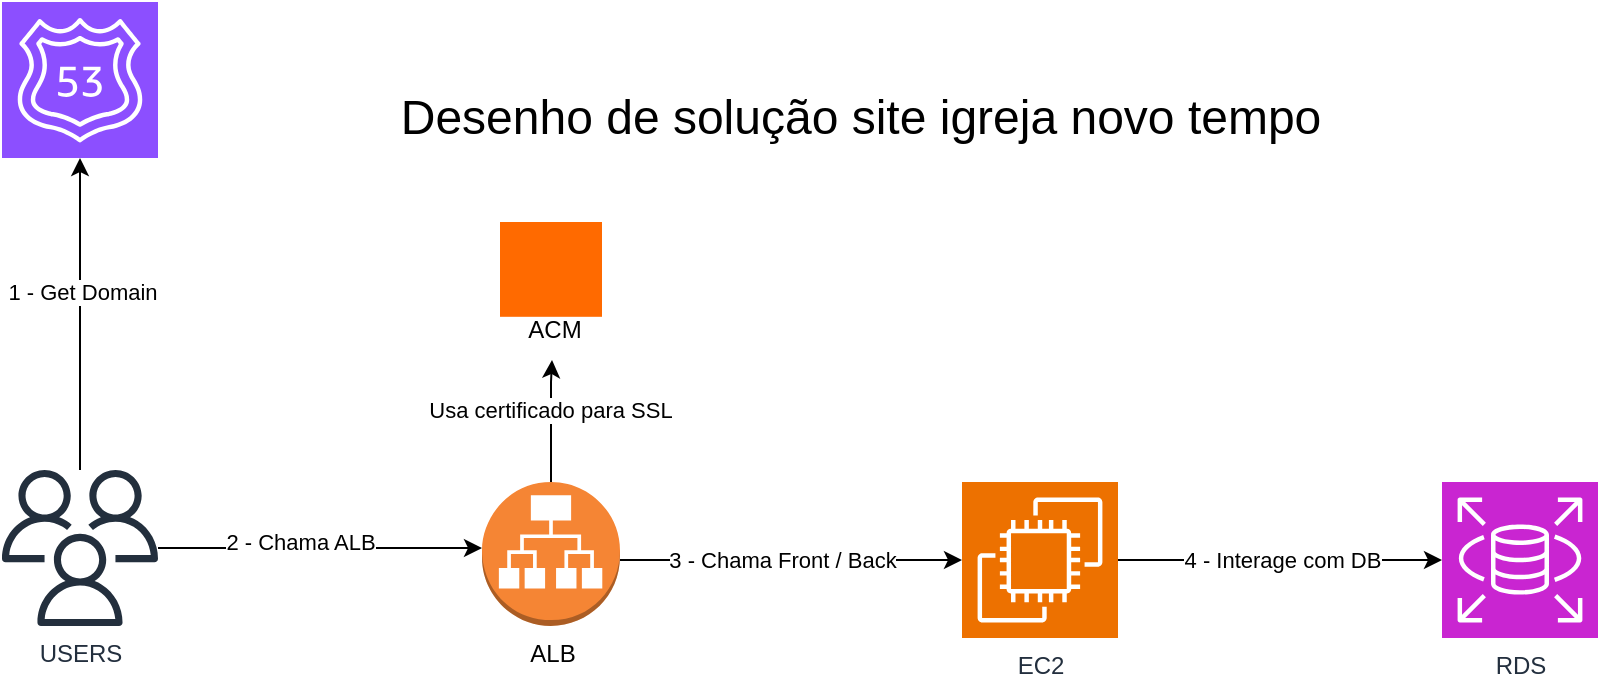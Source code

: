 <mxfile version="27.0.4">
  <diagram name="Página-1" id="sVW-ZdJ0n1St3ifNVHTL">
    <mxGraphModel dx="2648" dy="672" grid="1" gridSize="10" guides="1" tooltips="1" connect="1" arrows="1" fold="1" page="1" pageScale="1" pageWidth="583" pageHeight="827" math="0" shadow="0">
      <root>
        <mxCell id="0" />
        <mxCell id="1" parent="0" />
        <mxCell id="4TLXDdViqweOG8OBOoL9-1" value="EC2" style="sketch=0;points=[[0,0,0],[0.25,0,0],[0.5,0,0],[0.75,0,0],[1,0,0],[0,1,0],[0.25,1,0],[0.5,1,0],[0.75,1,0],[1,1,0],[0,0.25,0],[0,0.5,0],[0,0.75,0],[1,0.25,0],[1,0.5,0],[1,0.75,0]];outlineConnect=0;fontColor=#232F3E;fillColor=#ED7100;strokeColor=#ffffff;dashed=0;verticalLabelPosition=bottom;verticalAlign=top;align=center;html=1;fontSize=12;fontStyle=0;aspect=fixed;shape=mxgraph.aws4.resourceIcon;resIcon=mxgraph.aws4.ec2;" vertex="1" parent="1">
          <mxGeometry y="280" width="78" height="78" as="geometry" />
        </mxCell>
        <mxCell id="4TLXDdViqweOG8OBOoL9-8" style="edgeStyle=orthogonalEdgeStyle;rounded=0;orthogonalLoop=1;jettySize=auto;html=1;" edge="1" parent="1" source="4TLXDdViqweOG8OBOoL9-2" target="4TLXDdViqweOG8OBOoL9-7">
          <mxGeometry relative="1" as="geometry" />
        </mxCell>
        <mxCell id="4TLXDdViqweOG8OBOoL9-9" value="1 - Get Domain" style="edgeLabel;html=1;align=center;verticalAlign=middle;resizable=0;points=[];" vertex="1" connectable="0" parent="4TLXDdViqweOG8OBOoL9-8">
          <mxGeometry x="0.143" y="-1" relative="1" as="geometry">
            <mxPoint as="offset" />
          </mxGeometry>
        </mxCell>
        <mxCell id="4TLXDdViqweOG8OBOoL9-10" style="edgeStyle=orthogonalEdgeStyle;rounded=0;orthogonalLoop=1;jettySize=auto;html=1;" edge="1" parent="1" source="4TLXDdViqweOG8OBOoL9-2" target="4TLXDdViqweOG8OBOoL9-3">
          <mxGeometry relative="1" as="geometry">
            <Array as="points">
              <mxPoint x="-280" y="313" />
              <mxPoint x="-280" y="313" />
            </Array>
          </mxGeometry>
        </mxCell>
        <mxCell id="4TLXDdViqweOG8OBOoL9-11" value="2 - Chama ALB" style="edgeLabel;html=1;align=center;verticalAlign=middle;resizable=0;points=[];" vertex="1" connectable="0" parent="4TLXDdViqweOG8OBOoL9-10">
          <mxGeometry x="-0.129" y="3" relative="1" as="geometry">
            <mxPoint as="offset" />
          </mxGeometry>
        </mxCell>
        <mxCell id="4TLXDdViqweOG8OBOoL9-2" value="USERS" style="sketch=0;outlineConnect=0;fontColor=#232F3E;gradientColor=none;fillColor=#232F3D;strokeColor=none;dashed=0;verticalLabelPosition=bottom;verticalAlign=top;align=center;html=1;fontSize=12;fontStyle=0;aspect=fixed;pointerEvents=1;shape=mxgraph.aws4.users;" vertex="1" parent="1">
          <mxGeometry x="-480" y="274" width="78" height="78" as="geometry" />
        </mxCell>
        <mxCell id="4TLXDdViqweOG8OBOoL9-16" style="edgeStyle=orthogonalEdgeStyle;rounded=0;orthogonalLoop=1;jettySize=auto;html=1;" edge="1" parent="1" source="4TLXDdViqweOG8OBOoL9-3" target="4TLXDdViqweOG8OBOoL9-6">
          <mxGeometry relative="1" as="geometry">
            <Array as="points">
              <mxPoint x="-205" y="230" />
              <mxPoint x="-205" y="230" />
            </Array>
          </mxGeometry>
        </mxCell>
        <mxCell id="4TLXDdViqweOG8OBOoL9-17" value="Usa certificado para SSL" style="edgeLabel;html=1;align=center;verticalAlign=middle;resizable=0;points=[];" vertex="1" connectable="0" parent="4TLXDdViqweOG8OBOoL9-16">
          <mxGeometry x="0.186" y="1" relative="1" as="geometry">
            <mxPoint as="offset" />
          </mxGeometry>
        </mxCell>
        <mxCell id="4TLXDdViqweOG8OBOoL9-3" value="ALB&lt;div&gt;&lt;br&gt;&lt;/div&gt;" style="outlineConnect=0;dashed=0;verticalLabelPosition=bottom;verticalAlign=top;align=center;html=1;shape=mxgraph.aws3.application_load_balancer;fillColor=#F58534;gradientColor=none;" vertex="1" parent="1">
          <mxGeometry x="-240" y="280" width="69" height="72" as="geometry" />
        </mxCell>
        <mxCell id="4TLXDdViqweOG8OBOoL9-4" value="RDS" style="sketch=0;points=[[0,0,0],[0.25,0,0],[0.5,0,0],[0.75,0,0],[1,0,0],[0,1,0],[0.25,1,0],[0.5,1,0],[0.75,1,0],[1,1,0],[0,0.25,0],[0,0.5,0],[0,0.75,0],[1,0.25,0],[1,0.5,0],[1,0.75,0]];outlineConnect=0;fontColor=#232F3E;fillColor=#C925D1;strokeColor=#ffffff;dashed=0;verticalLabelPosition=bottom;verticalAlign=top;align=center;html=1;fontSize=12;fontStyle=0;aspect=fixed;shape=mxgraph.aws4.resourceIcon;resIcon=mxgraph.aws4.rds;" vertex="1" parent="1">
          <mxGeometry x="240" y="280" width="78" height="78" as="geometry" />
        </mxCell>
        <mxCell id="4TLXDdViqweOG8OBOoL9-5" value="" style="points=[];aspect=fixed;html=1;align=center;shadow=0;dashed=0;fillColor=#FF6A00;strokeColor=none;shape=mxgraph.alibaba_cloud.acms_application_configuration_manangement;" vertex="1" parent="1">
          <mxGeometry x="-231" y="150" width="51" height="47.4" as="geometry" />
        </mxCell>
        <mxCell id="4TLXDdViqweOG8OBOoL9-6" value="ACM" style="text;html=1;align=center;verticalAlign=middle;resizable=0;points=[];autosize=1;strokeColor=none;fillColor=none;" vertex="1" parent="1">
          <mxGeometry x="-229" y="189" width="50" height="30" as="geometry" />
        </mxCell>
        <mxCell id="4TLXDdViqweOG8OBOoL9-7" value="" style="sketch=0;points=[[0,0,0],[0.25,0,0],[0.5,0,0],[0.75,0,0],[1,0,0],[0,1,0],[0.25,1,0],[0.5,1,0],[0.75,1,0],[1,1,0],[0,0.25,0],[0,0.5,0],[0,0.75,0],[1,0.25,0],[1,0.5,0],[1,0.75,0]];outlineConnect=0;fontColor=#232F3E;fillColor=#8C4FFF;strokeColor=#ffffff;dashed=0;verticalLabelPosition=bottom;verticalAlign=top;align=center;html=1;fontSize=12;fontStyle=0;aspect=fixed;shape=mxgraph.aws4.resourceIcon;resIcon=mxgraph.aws4.route_53;" vertex="1" parent="1">
          <mxGeometry x="-480" y="40" width="78" height="78" as="geometry" />
        </mxCell>
        <mxCell id="4TLXDdViqweOG8OBOoL9-12" style="edgeStyle=orthogonalEdgeStyle;rounded=0;orthogonalLoop=1;jettySize=auto;html=1;entryX=0;entryY=0.5;entryDx=0;entryDy=0;entryPerimeter=0;" edge="1" parent="1" source="4TLXDdViqweOG8OBOoL9-3" target="4TLXDdViqweOG8OBOoL9-1">
          <mxGeometry relative="1" as="geometry">
            <Array as="points">
              <mxPoint x="-130" y="319" />
              <mxPoint x="-130" y="319" />
            </Array>
          </mxGeometry>
        </mxCell>
        <mxCell id="4TLXDdViqweOG8OBOoL9-13" value="3 - Chama Front / Back" style="edgeLabel;html=1;align=center;verticalAlign=middle;resizable=0;points=[];" vertex="1" connectable="0" parent="4TLXDdViqweOG8OBOoL9-12">
          <mxGeometry x="0.001" relative="1" as="geometry">
            <mxPoint x="-5" as="offset" />
          </mxGeometry>
        </mxCell>
        <mxCell id="4TLXDdViqweOG8OBOoL9-14" style="edgeStyle=orthogonalEdgeStyle;rounded=0;orthogonalLoop=1;jettySize=auto;html=1;entryX=0;entryY=0.5;entryDx=0;entryDy=0;entryPerimeter=0;" edge="1" parent="1" source="4TLXDdViqweOG8OBOoL9-1" target="4TLXDdViqweOG8OBOoL9-4">
          <mxGeometry relative="1" as="geometry" />
        </mxCell>
        <mxCell id="4TLXDdViqweOG8OBOoL9-15" value="4 - Interage com DB" style="edgeLabel;html=1;align=center;verticalAlign=middle;resizable=0;points=[];" vertex="1" connectable="0" parent="4TLXDdViqweOG8OBOoL9-14">
          <mxGeometry x="-0.265" relative="1" as="geometry">
            <mxPoint x="22" as="offset" />
          </mxGeometry>
        </mxCell>
        <mxCell id="4TLXDdViqweOG8OBOoL9-18" value="&lt;font style=&quot;font-size: 24px;&quot;&gt;Desenho de solução site igreja novo tempo&lt;/font&gt;" style="text;html=1;align=center;verticalAlign=middle;resizable=0;points=[];autosize=1;strokeColor=none;fillColor=none;" vertex="1" parent="1">
          <mxGeometry x="-291" y="78" width="480" height="40" as="geometry" />
        </mxCell>
      </root>
    </mxGraphModel>
  </diagram>
</mxfile>
